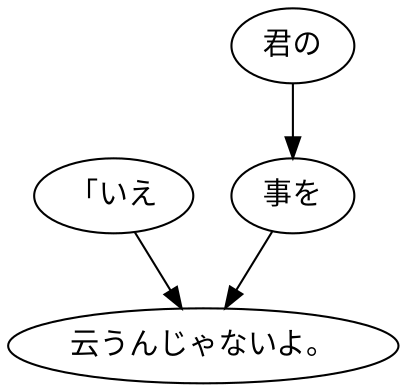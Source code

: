 digraph graph2387 {
	node0 [label="「いえ"];
	node1 [label="君の"];
	node2 [label="事を"];
	node3 [label="云うんじゃないよ。"];
	node0 -> node3;
	node1 -> node2;
	node2 -> node3;
}
